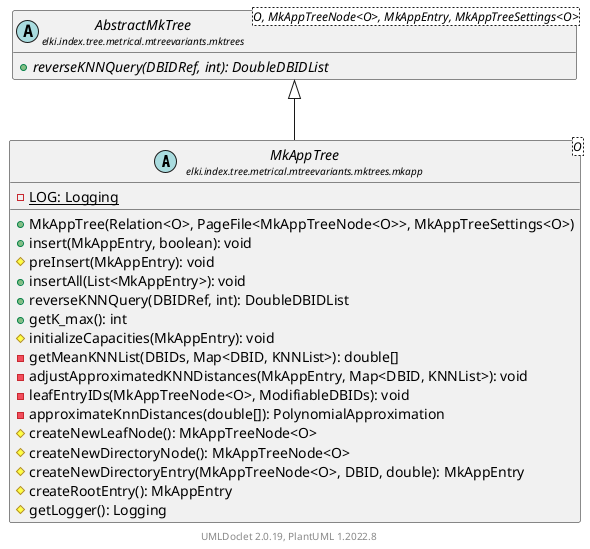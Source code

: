 @startuml
    remove .*\.(Instance|Par|Parameterizer|Factory)$
    set namespaceSeparator none
    hide empty fields
    hide empty methods

    abstract class "<size:14>MkAppTree\n<size:10>elki.index.tree.metrical.mtreevariants.mktrees.mkapp" as elki.index.tree.metrical.mtreevariants.mktrees.mkapp.MkAppTree<O> [[MkAppTree.html]] {
        {static} -LOG: Logging
        +MkAppTree(Relation<O>, PageFile<MkAppTreeNode<O>>, MkAppTreeSettings<O>)
        +insert(MkAppEntry, boolean): void
        #preInsert(MkAppEntry): void
        +insertAll(List<MkAppEntry>): void
        +reverseKNNQuery(DBIDRef, int): DoubleDBIDList
        +getK_max(): int
        #initializeCapacities(MkAppEntry): void
        -getMeanKNNList(DBIDs, Map<DBID, KNNList>): double[]
        -adjustApproximatedKNNDistances(MkAppEntry, Map<DBID, KNNList>): void
        -leafEntryIDs(MkAppTreeNode<O>, ModifiableDBIDs): void
        -approximateKnnDistances(double[]): PolynomialApproximation
        #createNewLeafNode(): MkAppTreeNode<O>
        #createNewDirectoryNode(): MkAppTreeNode<O>
        #createNewDirectoryEntry(MkAppTreeNode<O>, DBID, double): MkAppEntry
        #createRootEntry(): MkAppEntry
        #getLogger(): Logging
    }

    abstract class "<size:14>AbstractMkTree\n<size:10>elki.index.tree.metrical.mtreevariants.mktrees" as elki.index.tree.metrical.mtreevariants.mktrees.AbstractMkTree<O, MkAppTreeNode<O>, MkAppEntry, MkAppTreeSettings<O>> [[../AbstractMkTree.html]] {
        {abstract} +reverseKNNQuery(DBIDRef, int): DoubleDBIDList
    }

    elki.index.tree.metrical.mtreevariants.mktrees.AbstractMkTree <|-- elki.index.tree.metrical.mtreevariants.mktrees.mkapp.MkAppTree

    center footer UMLDoclet 2.0.19, PlantUML 1.2022.8
@enduml
